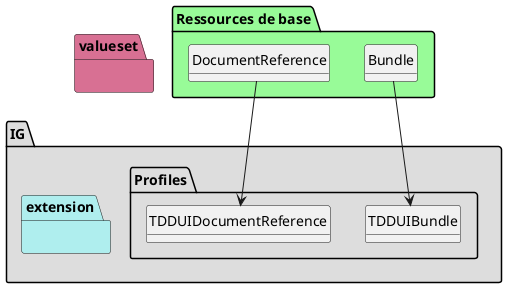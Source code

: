 @startuml
set namespaceSeparator ?
hide circle
hide class fields

package IG #DDDDDD{

     package Profiles #DDDDDD{

        class TDDUIBundle{

             Bundle.type => [None..None]
             Bundle.entry => [1..None]
             Bundle.entry:DUIDocumentReference => [1..*]
             Bundle.entry:DUIDocumentReference.resource => [1..None]
             Bundle.entry:DUIDocumentReference.request => [1..None]
             Bundle.entry:DUIDocumentReference.request.method => [None..None]
        } 

        class TDDUIDocumentReference{

             DocumentReference.meta.versionId => [None..None]
             DocumentReference.modifierExtension => [None..0]
             DocumentReference.masterIdentifier => [1..None]
             DocumentReference.identifier => [None..0]
             DocumentReference.status => [None..None]
             DocumentReference.docStatus => [None..0]
             DocumentReference.type => [None..None]
             DocumentReference.category => [None..1]
             DocumentReference.subject => [None..None]
             DocumentReference.date => [None..None]
             DocumentReference.author => [None..None]
             DocumentReference.authenticator => [None..None]
             DocumentReference.relatesTo => [None..None]
             DocumentReference.description => [None..None]
             DocumentReference.securityLabel => [None..None]
             DocumentReference.content => [None..1]
             DocumentReference.content.attachment.contentType => [1..None]
             DocumentReference.content.attachment.language => [None..None]
             DocumentReference.content.attachment.data => [1..None]
             DocumentReference.content.attachment.url => [None..0]
             DocumentReference.content.attachment.size => [None..None]
             DocumentReference.content.attachment.hash => [None..None]
             DocumentReference.content.attachment.title => [1..None]
             DocumentReference.content.attachment.creation => [None..None]
             DocumentReference.content.format => [None..None]
             DocumentReference.context => [None..None]
             DocumentReference.context.event => [None..1]
             DocumentReference.context.period => [None..None]
             DocumentReference.context.facilityType => [None..None]
             DocumentReference.context.practiceSetting => [None..None]
             DocumentReference.context.sourcePatientInfo => [None..None]
         }

     }
     package extension #paleturquoise {


         }
     }
     package valueset #PaleVioletRed{
       }

package "Ressources de base" #palegreen {

 class "Bundle" as  class94c51f19c37f96ed231f5a0ae512b2a8 

    class94c51f19c37f96ed231f5a0ae512b2a8 --> TDDUIBundle

 class "DocumentReference" as  classabc067272ee1964cc2c74c1c1a1854f5 

    classabc067272ee1964cc2c74c1c1a1854f5 --> TDDUIDocumentReference
}
@enduml